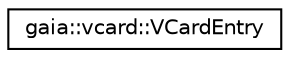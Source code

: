 digraph G
{
  edge [fontname="Helvetica",fontsize="10",labelfontname="Helvetica",labelfontsize="10"];
  node [fontname="Helvetica",fontsize="10",shape=record];
  rankdir=LR;
  Node1 [label="gaia::vcard::VCardEntry",height=0.2,width=0.4,color="black", fillcolor="white", style="filled",URL="$d9/d2b/classgaia_1_1vcard_1_1_v_card_entry.html",tooltip="This class represents a vcard and it was used in VCardEntryHandler."];
}
